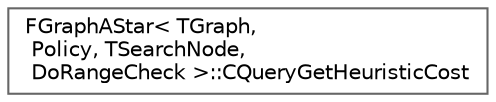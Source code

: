 digraph "Graphical Class Hierarchy"
{
 // INTERACTIVE_SVG=YES
 // LATEX_PDF_SIZE
  bgcolor="transparent";
  edge [fontname=Helvetica,fontsize=10,labelfontname=Helvetica,labelfontsize=10];
  node [fontname=Helvetica,fontsize=10,shape=box,height=0.2,width=0.4];
  rankdir="LR";
  Node0 [id="Node000000",label="FGraphAStar\< TGraph,\l Policy, TSearchNode,\l DoRangeCheck \>::CQueryGetHeuristicCost",height=0.2,width=0.4,color="grey40", fillcolor="white", style="filled",URL="$da/df8/structFGraphAStar_1_1CQueryGetHeuristicCost.html",tooltip=" "];
}

